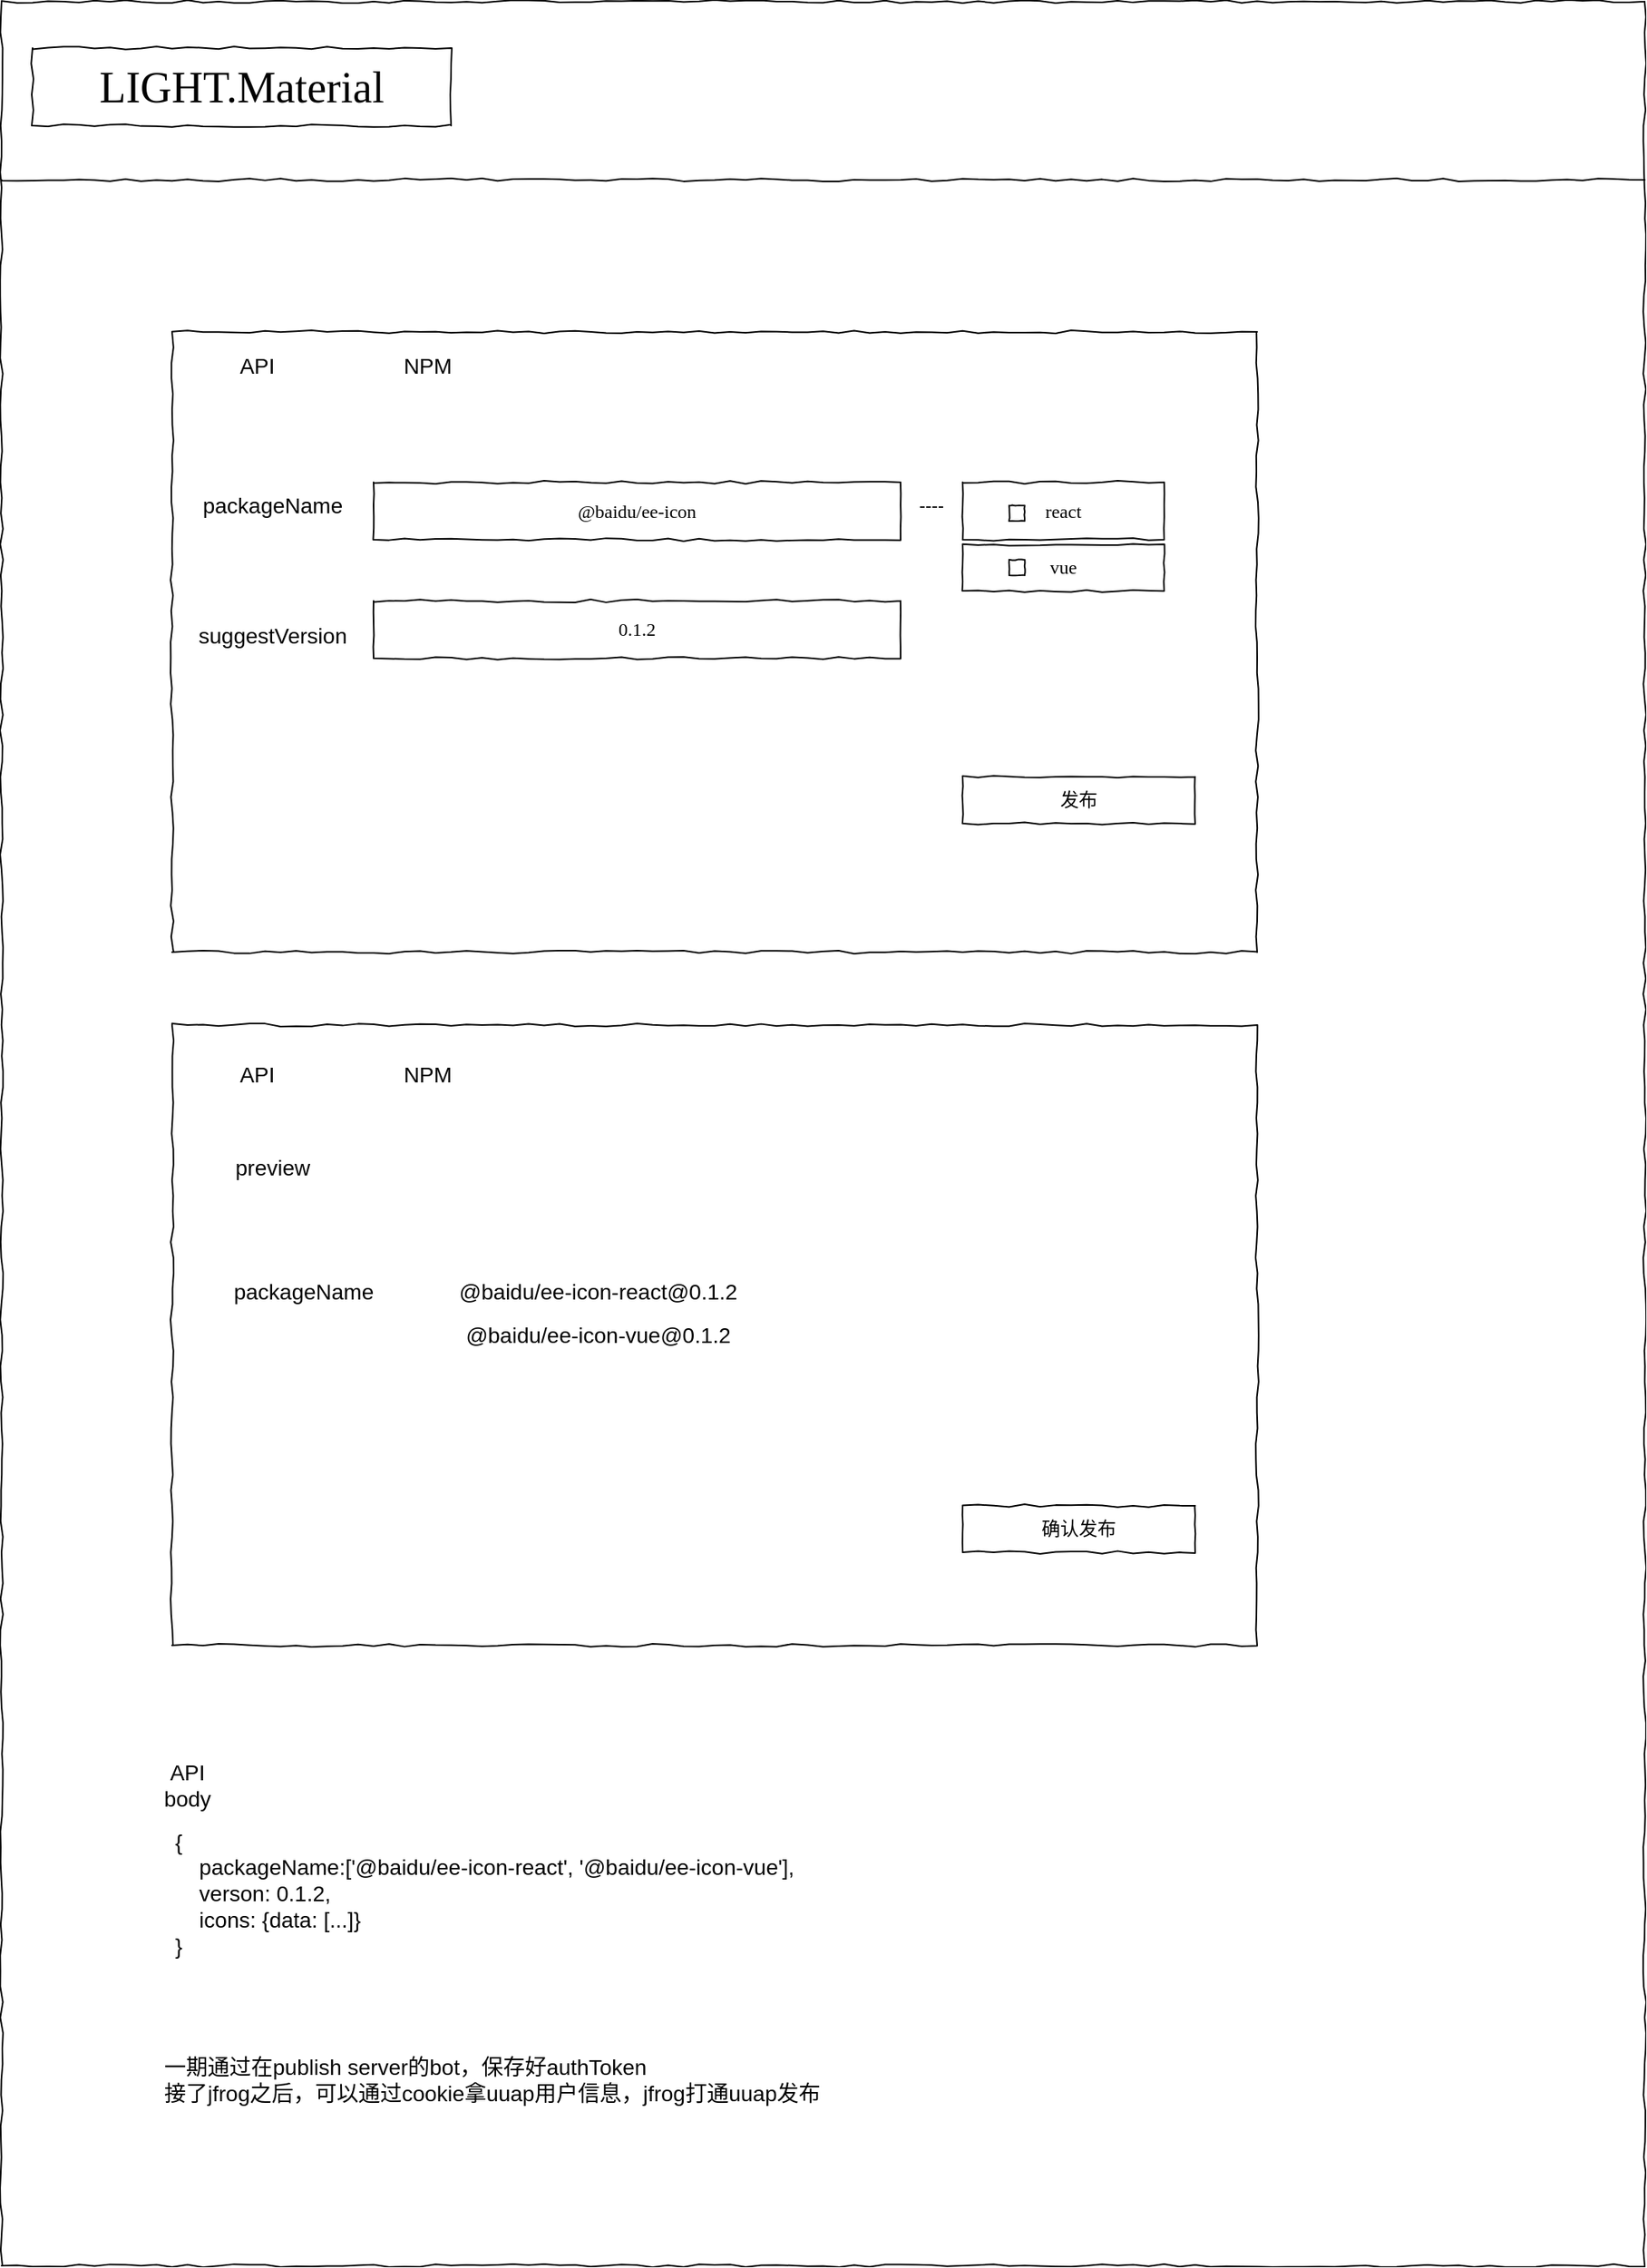 <mxfile version="13.5.1" type="github">
  <diagram name="Page-1" id="03018318-947c-dd8e-b7a3-06fadd420f32">
    <mxGraphModel dx="970" dy="676" grid="1" gridSize="10" guides="1" tooltips="1" connect="1" arrows="1" fold="1" page="1" pageScale="1" pageWidth="1100" pageHeight="850" background="#ffffff" math="0" shadow="0">
      <root>
        <mxCell id="0" />
        <mxCell id="1" parent="0" />
        <mxCell id="677b7b8949515195-1" value="" style="whiteSpace=wrap;html=1;rounded=0;shadow=0;labelBackgroundColor=none;strokeColor=#000000;strokeWidth=1;fillColor=none;fontFamily=Verdana;fontSize=12;fontColor=#000000;align=center;comic=1;" parent="1" vertex="1">
          <mxGeometry x="20" y="30" width="1060" height="1460" as="geometry" />
        </mxCell>
        <mxCell id="677b7b8949515195-2" value="LIGHT.Material" style="whiteSpace=wrap;html=1;rounded=0;shadow=0;labelBackgroundColor=none;strokeWidth=1;fontFamily=Verdana;fontSize=28;align=center;comic=1;" parent="1" vertex="1">
          <mxGeometry x="40" y="60" width="270" height="50" as="geometry" />
        </mxCell>
        <mxCell id="677b7b8949515195-9" value="" style="line;strokeWidth=1;html=1;rounded=0;shadow=0;labelBackgroundColor=none;fillColor=none;fontFamily=Verdana;fontSize=14;fontColor=#000000;align=center;comic=1;" parent="1" vertex="1">
          <mxGeometry x="20" y="140" width="1060" height="10" as="geometry" />
        </mxCell>
        <mxCell id="677b7b8949515195-25" value="" style="whiteSpace=wrap;html=1;rounded=0;shadow=0;labelBackgroundColor=none;strokeWidth=1;fillColor=none;fontFamily=Verdana;fontSize=12;align=center;comic=1;" parent="1" vertex="1">
          <mxGeometry x="130" y="243" width="700" height="400" as="geometry" />
        </mxCell>
        <mxCell id="Kj5fuyBc3AmVb83bUTMa-4" value="&lt;font style=&quot;font-size: 14px&quot;&gt;API&lt;/font&gt;" style="text;html=1;strokeColor=none;fillColor=none;align=center;verticalAlign=middle;whiteSpace=wrap;rounded=0;" vertex="1" parent="1">
          <mxGeometry x="130" y="243" width="110" height="44" as="geometry" />
        </mxCell>
        <mxCell id="Kj5fuyBc3AmVb83bUTMa-5" value="&lt;font style=&quot;font-size: 14px&quot;&gt;NPM&lt;/font&gt;" style="text;html=1;strokeColor=none;fillColor=none;align=center;verticalAlign=middle;whiteSpace=wrap;rounded=0;" vertex="1" parent="1">
          <mxGeometry x="240" y="243" width="110" height="44" as="geometry" />
        </mxCell>
        <mxCell id="Kj5fuyBc3AmVb83bUTMa-6" value="@baidu/ee-icon" style="whiteSpace=wrap;html=1;rounded=0;shadow=0;labelBackgroundColor=none;strokeWidth=1;fillColor=none;fontFamily=Verdana;fontSize=12;align=center;comic=1;" vertex="1" parent="1">
          <mxGeometry x="260" y="340" width="340" height="37" as="geometry" />
        </mxCell>
        <mxCell id="Kj5fuyBc3AmVb83bUTMa-7" value="&lt;font style=&quot;font-size: 14px&quot;&gt;packageName&lt;/font&gt;" style="text;html=1;strokeColor=none;fillColor=none;align=center;verticalAlign=middle;whiteSpace=wrap;rounded=0;" vertex="1" parent="1">
          <mxGeometry x="140" y="333" width="110" height="44" as="geometry" />
        </mxCell>
        <mxCell id="Kj5fuyBc3AmVb83bUTMa-12" value="react" style="whiteSpace=wrap;html=1;rounded=0;shadow=0;labelBackgroundColor=none;strokeWidth=1;fillColor=none;fontFamily=Verdana;fontSize=12;align=center;comic=1;" vertex="1" parent="1">
          <mxGeometry x="640" y="340" width="130" height="37" as="geometry" />
        </mxCell>
        <mxCell id="Kj5fuyBc3AmVb83bUTMa-15" value="vue" style="whiteSpace=wrap;html=1;rounded=0;shadow=0;labelBackgroundColor=none;strokeWidth=1;fillColor=none;fontFamily=Verdana;fontSize=12;align=center;comic=1;" vertex="1" parent="1">
          <mxGeometry x="640" y="380" width="130" height="30" as="geometry" />
        </mxCell>
        <mxCell id="Kj5fuyBc3AmVb83bUTMa-16" value="----" style="text;html=1;strokeColor=none;fillColor=none;align=center;verticalAlign=middle;whiteSpace=wrap;rounded=0;" vertex="1" parent="1">
          <mxGeometry x="600" y="345" width="40" height="20" as="geometry" />
        </mxCell>
        <mxCell id="Kj5fuyBc3AmVb83bUTMa-17" value="&lt;font style=&quot;font-size: 14px&quot;&gt;suggestVersion&lt;/font&gt;" style="text;html=1;strokeColor=none;fillColor=none;align=center;verticalAlign=middle;whiteSpace=wrap;rounded=0;" vertex="1" parent="1">
          <mxGeometry x="140" y="416.5" width="110" height="44" as="geometry" />
        </mxCell>
        <mxCell id="Kj5fuyBc3AmVb83bUTMa-18" value="0.1.2" style="whiteSpace=wrap;html=1;rounded=0;shadow=0;labelBackgroundColor=none;strokeWidth=1;fillColor=none;fontFamily=Verdana;fontSize=12;align=center;comic=1;" vertex="1" parent="1">
          <mxGeometry x="260" y="416.5" width="340" height="37" as="geometry" />
        </mxCell>
        <mxCell id="Kj5fuyBc3AmVb83bUTMa-19" value="发布" style="whiteSpace=wrap;html=1;rounded=0;shadow=0;labelBackgroundColor=none;strokeWidth=1;fillColor=none;fontFamily=Verdana;fontSize=12;align=center;comic=1;" vertex="1" parent="1">
          <mxGeometry x="640" y="530" width="150" height="30" as="geometry" />
        </mxCell>
        <mxCell id="Kj5fuyBc3AmVb83bUTMa-20" value="" style="whiteSpace=wrap;html=1;rounded=0;shadow=0;labelBackgroundColor=none;strokeWidth=1;fillColor=none;fontFamily=Verdana;fontSize=12;align=center;comic=1;" vertex="1" parent="1">
          <mxGeometry x="130" y="690" width="700" height="400" as="geometry" />
        </mxCell>
        <mxCell id="Kj5fuyBc3AmVb83bUTMa-22" value="&lt;font style=&quot;font-size: 14px&quot;&gt;API&lt;/font&gt;" style="text;html=1;strokeColor=none;fillColor=none;align=center;verticalAlign=middle;whiteSpace=wrap;rounded=0;" vertex="1" parent="1">
          <mxGeometry x="130" y="700" width="110" height="44" as="geometry" />
        </mxCell>
        <mxCell id="Kj5fuyBc3AmVb83bUTMa-23" value="&lt;font style=&quot;font-size: 14px&quot;&gt;NPM&lt;/font&gt;" style="text;html=1;strokeColor=none;fillColor=none;align=center;verticalAlign=middle;whiteSpace=wrap;rounded=0;" vertex="1" parent="1">
          <mxGeometry x="240" y="700" width="110" height="44" as="geometry" />
        </mxCell>
        <mxCell id="Kj5fuyBc3AmVb83bUTMa-24" value="&lt;font style=&quot;font-size: 14px&quot;&gt;preview&lt;/font&gt;" style="text;html=1;strokeColor=none;fillColor=none;align=center;verticalAlign=middle;whiteSpace=wrap;rounded=0;" vertex="1" parent="1">
          <mxGeometry x="140" y="760" width="110" height="44" as="geometry" />
        </mxCell>
        <mxCell id="Kj5fuyBc3AmVb83bUTMa-25" value="&lt;font style=&quot;font-size: 14px&quot;&gt;packageName&lt;/font&gt;" style="text;html=1;strokeColor=none;fillColor=none;align=center;verticalAlign=middle;whiteSpace=wrap;rounded=0;" vertex="1" parent="1">
          <mxGeometry x="160" y="840" width="110" height="44" as="geometry" />
        </mxCell>
        <mxCell id="Kj5fuyBc3AmVb83bUTMa-26" value="&lt;font style=&quot;font-size: 14px&quot;&gt;@baidu/ee-icon-react@0.1.2&lt;/font&gt;" style="text;html=1;strokeColor=none;fillColor=none;align=center;verticalAlign=middle;whiteSpace=wrap;rounded=0;" vertex="1" parent="1">
          <mxGeometry x="270" y="840" width="270" height="44" as="geometry" />
        </mxCell>
        <mxCell id="Kj5fuyBc3AmVb83bUTMa-29" value="&lt;font style=&quot;font-size: 14px&quot;&gt;@baidu/ee-icon-vue@0.1.2&lt;/font&gt;" style="text;html=1;strokeColor=none;fillColor=none;align=center;verticalAlign=middle;whiteSpace=wrap;rounded=0;" vertex="1" parent="1">
          <mxGeometry x="270" y="868" width="270" height="44" as="geometry" />
        </mxCell>
        <mxCell id="Kj5fuyBc3AmVb83bUTMa-30" value="确认发布" style="whiteSpace=wrap;html=1;rounded=0;shadow=0;labelBackgroundColor=none;strokeWidth=1;fillColor=none;fontFamily=Verdana;fontSize=12;align=center;comic=1;" vertex="1" parent="1">
          <mxGeometry x="640" y="1000" width="150" height="30" as="geometry" />
        </mxCell>
        <mxCell id="Kj5fuyBc3AmVb83bUTMa-31" value="" style="whiteSpace=wrap;html=1;rounded=0;shadow=0;labelBackgroundColor=none;strokeWidth=1;fillColor=none;fontFamily=Verdana;fontSize=12;align=center;comic=1;" vertex="1" parent="1">
          <mxGeometry x="670" y="355" width="10" height="10" as="geometry" />
        </mxCell>
        <mxCell id="Kj5fuyBc3AmVb83bUTMa-33" value="" style="whiteSpace=wrap;html=1;rounded=0;shadow=0;labelBackgroundColor=none;strokeWidth=1;fillColor=none;fontFamily=Verdana;fontSize=12;align=center;comic=1;" vertex="1" parent="1">
          <mxGeometry x="670" y="390" width="10" height="10" as="geometry" />
        </mxCell>
        <mxCell id="Kj5fuyBc3AmVb83bUTMa-34" value="&lt;font style=&quot;font-size: 14px&quot;&gt;{&lt;br&gt;&amp;nbsp; &amp;nbsp; packageName:[&#39;@baidu/ee-icon-react&#39;, &#39;@baidu/ee-icon-vue&#39;],&lt;br&gt;&amp;nbsp; &amp;nbsp; verson: 0.1.2,&lt;br&gt;&amp;nbsp; &amp;nbsp; icons: {data: [...]}&lt;br&gt;}&lt;/font&gt;" style="text;html=1;strokeColor=none;fillColor=none;align=left;verticalAlign=middle;whiteSpace=wrap;rounded=0;" vertex="1" parent="1">
          <mxGeometry x="130" y="1200" width="557.5" height="100" as="geometry" />
        </mxCell>
        <mxCell id="Kj5fuyBc3AmVb83bUTMa-35" value="&lt;font style=&quot;font-size: 14px&quot;&gt;API&lt;br&gt;body&lt;/font&gt;" style="text;html=1;strokeColor=none;fillColor=none;align=center;verticalAlign=middle;whiteSpace=wrap;rounded=0;" vertex="1" parent="1">
          <mxGeometry x="120" y="1170" width="40" height="20" as="geometry" />
        </mxCell>
        <mxCell id="Kj5fuyBc3AmVb83bUTMa-40" value="&lt;span style=&quot;font-size: 14px&quot;&gt;一期通过在publish server的bot，保存好authToken&lt;br&gt;接了jfrog之后，可以通过cookie拿uuap用户信息，jfrog打通uuap发布&lt;br&gt;&lt;/span&gt;" style="text;html=1;strokeColor=none;fillColor=none;align=left;verticalAlign=middle;whiteSpace=wrap;rounded=0;" vertex="1" parent="1">
          <mxGeometry x="122.5" y="1320" width="557.5" height="100" as="geometry" />
        </mxCell>
      </root>
    </mxGraphModel>
  </diagram>
</mxfile>
